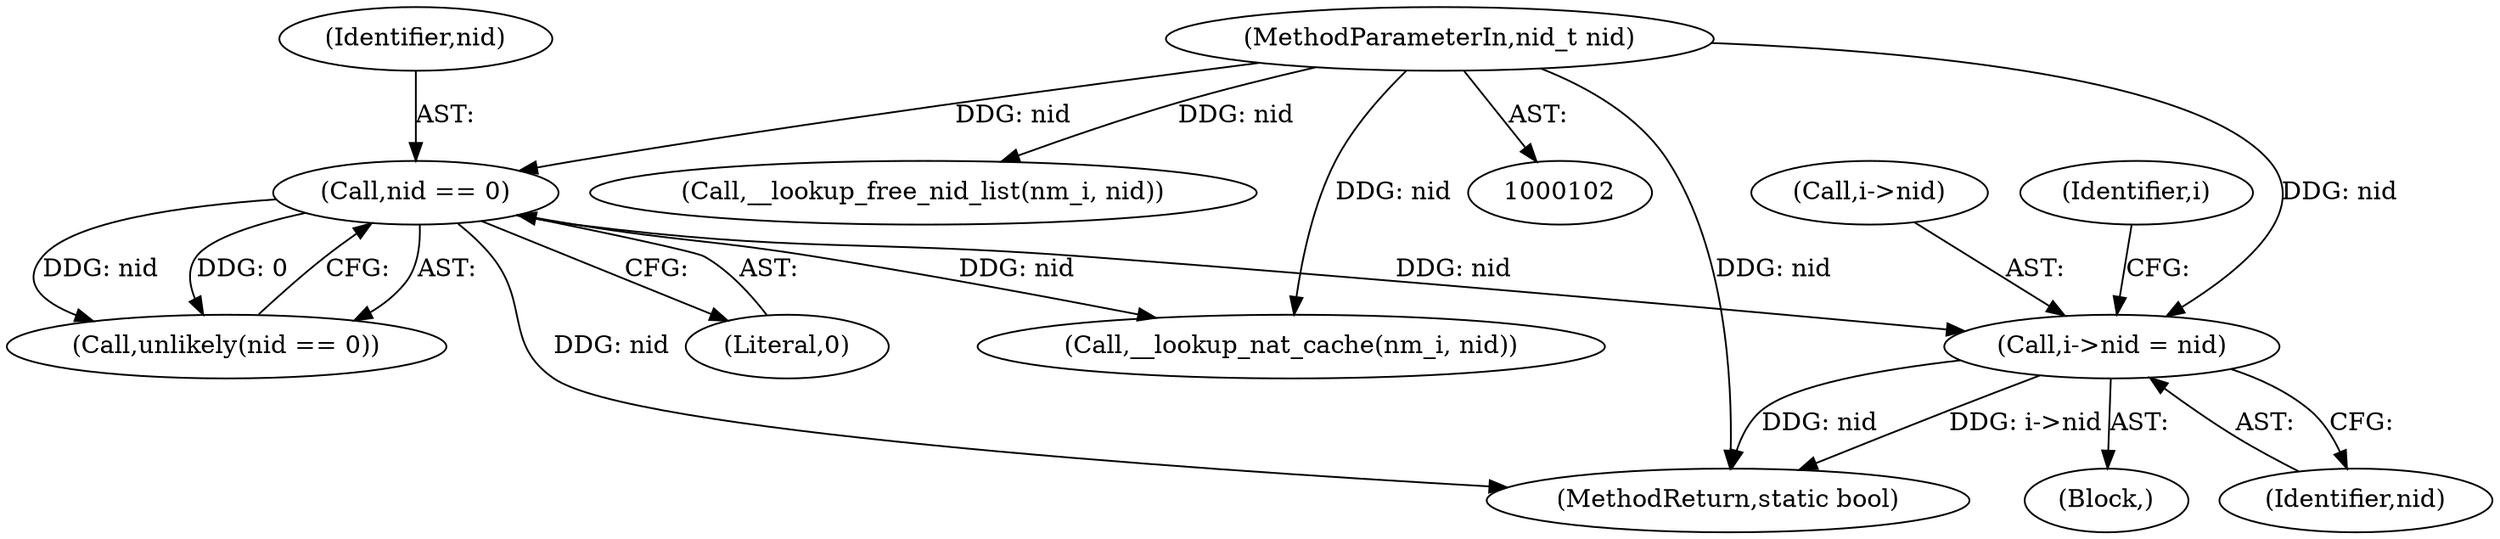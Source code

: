 digraph "0_linux_30a61ddf8117c26ac5b295e1233eaa9629a94ca3@pointer" {
"1000136" [label="(Call,i->nid = nid)"];
"1000126" [label="(Call,nid == 0)"];
"1000104" [label="(MethodParameterIn,nid_t nid)"];
"1000128" [label="(Literal,0)"];
"1000125" [label="(Call,unlikely(nid == 0))"];
"1000178" [label="(Call,__lookup_free_nid_list(nm_i, nid))"];
"1000137" [label="(Call,i->nid)"];
"1000219" [label="(MethodReturn,static bool)"];
"1000126" [label="(Call,nid == 0)"];
"1000104" [label="(MethodParameterIn,nid_t nid)"];
"1000143" [label="(Identifier,i)"];
"1000127" [label="(Identifier,nid)"];
"1000136" [label="(Call,i->nid = nid)"];
"1000106" [label="(Block,)"];
"1000160" [label="(Call,__lookup_nat_cache(nm_i, nid))"];
"1000140" [label="(Identifier,nid)"];
"1000136" -> "1000106"  [label="AST: "];
"1000136" -> "1000140"  [label="CFG: "];
"1000137" -> "1000136"  [label="AST: "];
"1000140" -> "1000136"  [label="AST: "];
"1000143" -> "1000136"  [label="CFG: "];
"1000136" -> "1000219"  [label="DDG: nid"];
"1000136" -> "1000219"  [label="DDG: i->nid"];
"1000126" -> "1000136"  [label="DDG: nid"];
"1000104" -> "1000136"  [label="DDG: nid"];
"1000126" -> "1000125"  [label="AST: "];
"1000126" -> "1000128"  [label="CFG: "];
"1000127" -> "1000126"  [label="AST: "];
"1000128" -> "1000126"  [label="AST: "];
"1000125" -> "1000126"  [label="CFG: "];
"1000126" -> "1000219"  [label="DDG: nid"];
"1000126" -> "1000125"  [label="DDG: nid"];
"1000126" -> "1000125"  [label="DDG: 0"];
"1000104" -> "1000126"  [label="DDG: nid"];
"1000126" -> "1000160"  [label="DDG: nid"];
"1000104" -> "1000102"  [label="AST: "];
"1000104" -> "1000219"  [label="DDG: nid"];
"1000104" -> "1000160"  [label="DDG: nid"];
"1000104" -> "1000178"  [label="DDG: nid"];
}
